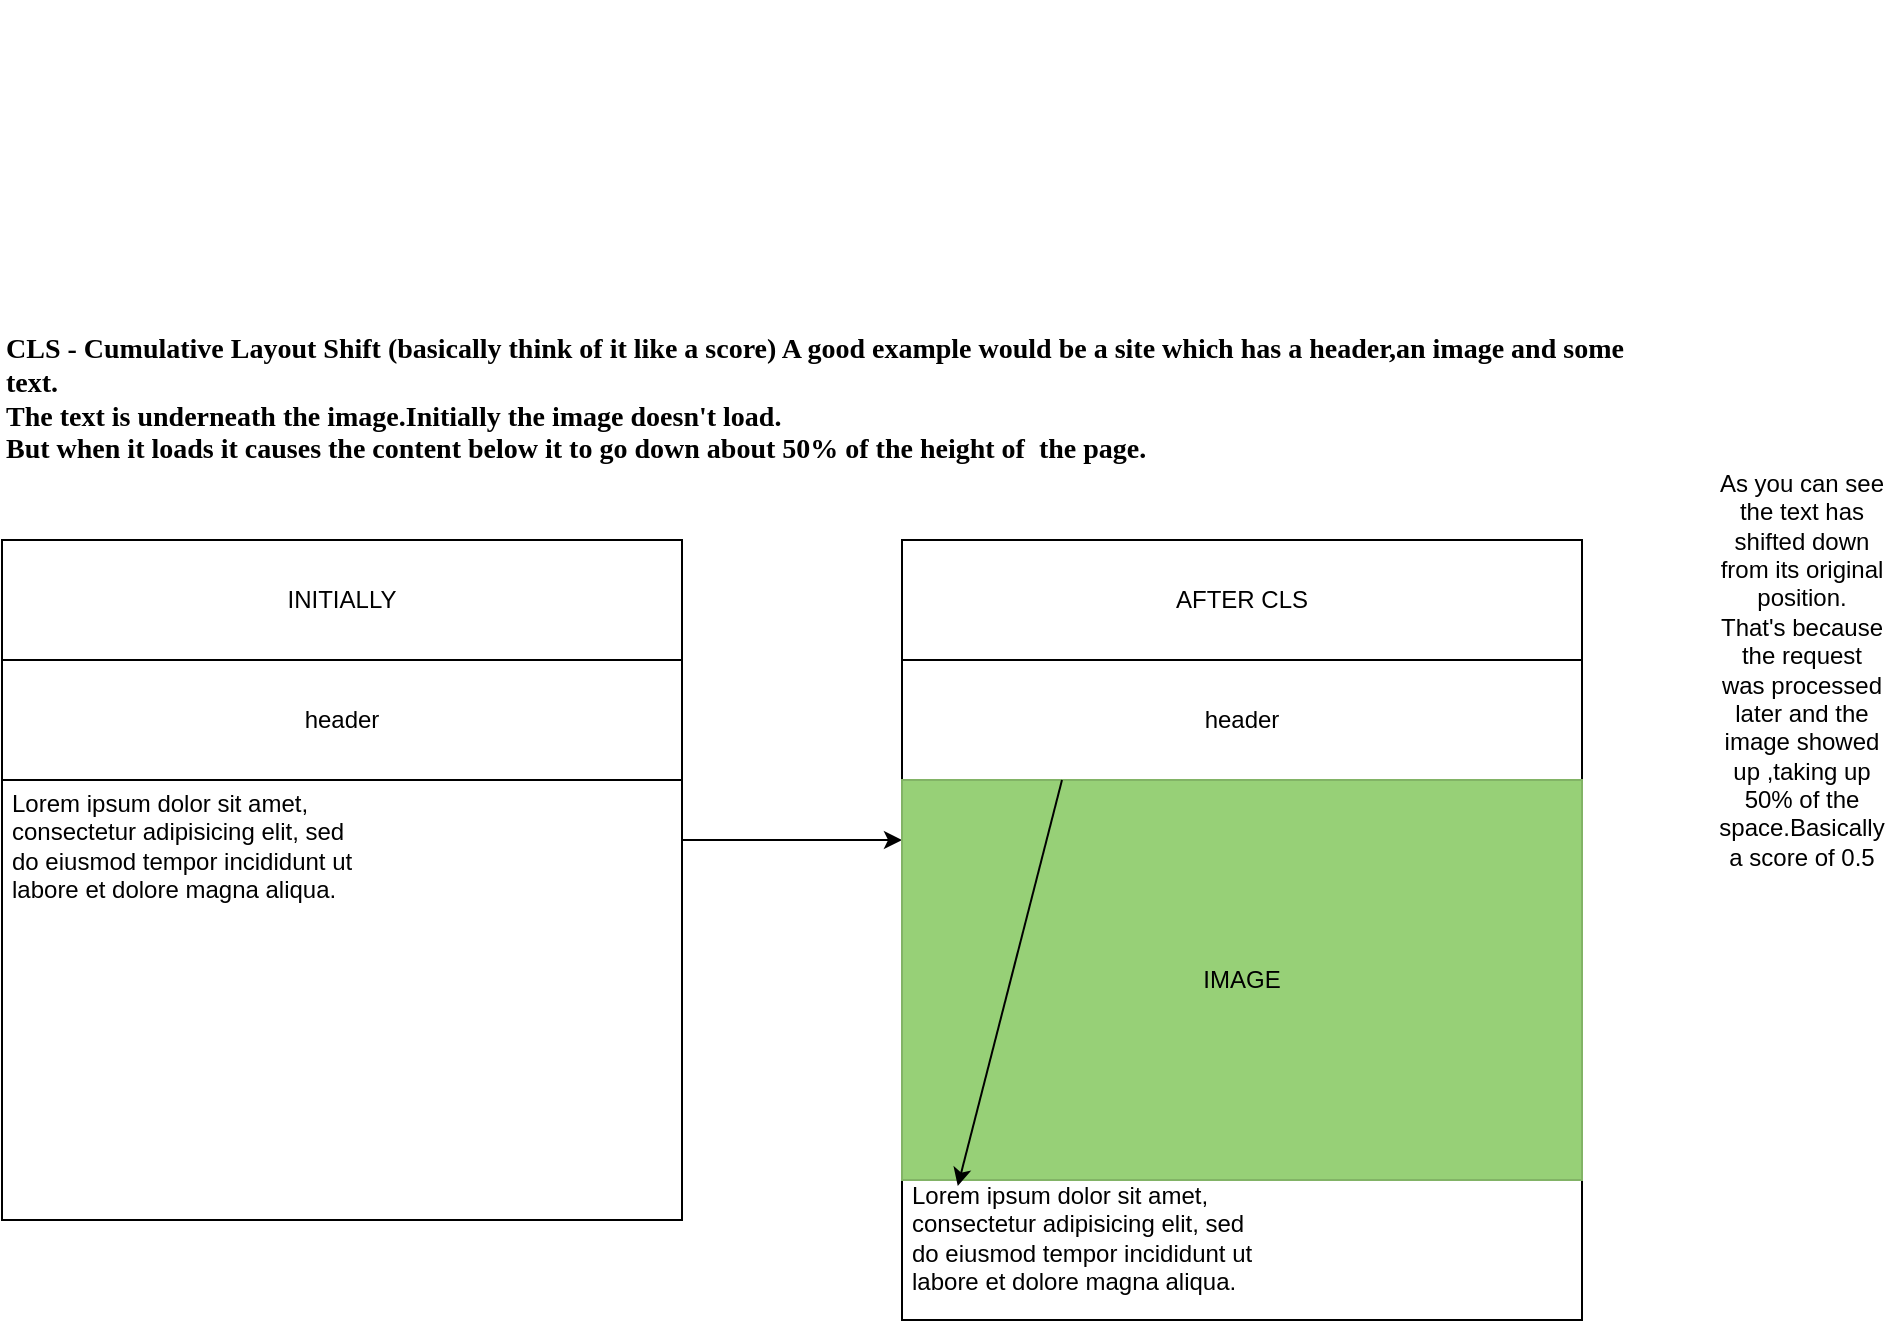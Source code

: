 <mxfile version="22.1.17" type="github">
  <diagram name="Page-1" id="HMk1L3ZVmhgXQnbdjf0Z">
    <mxGraphModel dx="1367" dy="2946" grid="1" gridSize="10" guides="1" tooltips="1" connect="1" arrows="1" fold="1" page="1" pageScale="1" pageWidth="850" pageHeight="1100" math="0" shadow="0">
      <root>
        <mxCell id="0" />
        <mxCell id="1" parent="0" />
        <mxCell id="uL2jTAdxlcE1hqd3arbY-60" value="&lt;div align=&quot;left&quot;&gt;&lt;font face=&quot;Georgia&quot;&gt;&lt;b&gt;&lt;font style=&quot;font-size: 14px;&quot;&gt;CLS - Cumulative Layout Shift (basically think of it like a score) A good example would be a site which has a header,an image and some text.&lt;/font&gt;&lt;/b&gt;&lt;br&gt;&lt;b&gt;&lt;font style=&quot;font-size: 14px;&quot;&gt;The text is underneath the image.Initially the image doesn&#39;t load.&lt;/font&gt;&lt;/b&gt;&lt;br&gt;&lt;b&gt;&lt;font style=&quot;font-size: 14px;&quot;&gt;But when it loads it causes the content below it to go down about 50% of the height of&amp;nbsp; the page.&lt;/font&gt;&lt;/b&gt;&lt;/font&gt;&lt;/div&gt;" style="text;html=1;strokeColor=none;fillColor=none;align=left;verticalAlign=middle;whiteSpace=wrap;rounded=0;" vertex="1" parent="1">
          <mxGeometry x="20" y="-1320" width="830" height="400" as="geometry" />
        </mxCell>
        <mxCell id="uL2jTAdxlcE1hqd3arbY-61" value="" style="rounded=0;whiteSpace=wrap;html=1;" vertex="1" parent="1">
          <mxGeometry x="20" y="-1050" width="340" height="340" as="geometry" />
        </mxCell>
        <mxCell id="uL2jTAdxlcE1hqd3arbY-63" value="" style="endArrow=classic;html=1;rounded=0;" edge="1" parent="1">
          <mxGeometry width="50" height="50" relative="1" as="geometry">
            <mxPoint x="360" y="-900" as="sourcePoint" />
            <mxPoint x="470" y="-900" as="targetPoint" />
          </mxGeometry>
        </mxCell>
        <mxCell id="uL2jTAdxlcE1hqd3arbY-64" value="" style="rounded=0;whiteSpace=wrap;html=1;" vertex="1" parent="1">
          <mxGeometry x="470" y="-1050" width="340" height="390" as="geometry" />
        </mxCell>
        <mxCell id="uL2jTAdxlcE1hqd3arbY-65" value="INITIALLY" style="rounded=0;whiteSpace=wrap;html=1;" vertex="1" parent="1">
          <mxGeometry x="20" y="-1050" width="340" height="60" as="geometry" />
        </mxCell>
        <mxCell id="uL2jTAdxlcE1hqd3arbY-66" value="AFTER CLS" style="rounded=0;whiteSpace=wrap;html=1;" vertex="1" parent="1">
          <mxGeometry x="470" y="-1050" width="340" height="60" as="geometry" />
        </mxCell>
        <mxCell id="uL2jTAdxlcE1hqd3arbY-68" value="&lt;h1&gt;&lt;br&gt;&lt;/h1&gt;&lt;p&gt;Lorem ipsum dolor sit amet, consectetur adipisicing elit, sed do eiusmod tempor incididunt ut labore et dolore magna aliqua.&lt;/p&gt;" style="text;html=1;strokeColor=none;fillColor=none;spacing=5;spacingTop=-20;whiteSpace=wrap;overflow=hidden;rounded=0;" vertex="1" parent="1">
          <mxGeometry x="20" y="-976" width="190" height="120" as="geometry" />
        </mxCell>
        <mxCell id="uL2jTAdxlcE1hqd3arbY-69" value="header" style="rounded=0;whiteSpace=wrap;html=1;" vertex="1" parent="1">
          <mxGeometry x="20" y="-990" width="340" height="60" as="geometry" />
        </mxCell>
        <mxCell id="uL2jTAdxlcE1hqd3arbY-70" value="header" style="rounded=0;whiteSpace=wrap;html=1;" vertex="1" parent="1">
          <mxGeometry x="470" y="-990" width="340" height="60" as="geometry" />
        </mxCell>
        <mxCell id="uL2jTAdxlcE1hqd3arbY-71" value="&lt;h1&gt;&lt;br&gt;&lt;/h1&gt;&lt;p&gt;Lorem ipsum dolor sit amet, consectetur adipisicing elit, sed do eiusmod tempor incididunt ut labore et dolore magna aliqua.&lt;/p&gt;" style="text;html=1;strokeColor=none;fillColor=none;spacing=5;spacingTop=-20;whiteSpace=wrap;overflow=hidden;rounded=0;" vertex="1" parent="1">
          <mxGeometry x="470" y="-780" width="190" height="120" as="geometry" />
        </mxCell>
        <mxCell id="uL2jTAdxlcE1hqd3arbY-72" value="IMAGE" style="rounded=0;whiteSpace=wrap;html=1;fillColor=#97D077;strokeColor=#82b366;" vertex="1" parent="1">
          <mxGeometry x="470" y="-930" width="340" height="200" as="geometry" />
        </mxCell>
        <mxCell id="uL2jTAdxlcE1hqd3arbY-74" value="" style="endArrow=classic;html=1;rounded=0;entryX=0.082;entryY=1.015;entryDx=0;entryDy=0;entryPerimeter=0;" edge="1" parent="1" target="uL2jTAdxlcE1hqd3arbY-72">
          <mxGeometry width="50" height="50" relative="1" as="geometry">
            <mxPoint x="550" y="-930" as="sourcePoint" />
            <mxPoint x="510" y="-760" as="targetPoint" />
          </mxGeometry>
        </mxCell>
        <mxCell id="uL2jTAdxlcE1hqd3arbY-75" value="&lt;div&gt;As you can see the text has shifted down from its original position.&lt;/div&gt;&lt;div&gt;That&#39;s because the request was processed later and the image showed up ,taking up 50% of the space.Basically a score of 0.5&lt;br&gt;&lt;/div&gt;" style="text;html=1;strokeColor=none;fillColor=none;align=center;verticalAlign=middle;whiteSpace=wrap;rounded=0;" vertex="1" parent="1">
          <mxGeometry x="890" y="-1000" width="60" height="30" as="geometry" />
        </mxCell>
      </root>
    </mxGraphModel>
  </diagram>
</mxfile>
